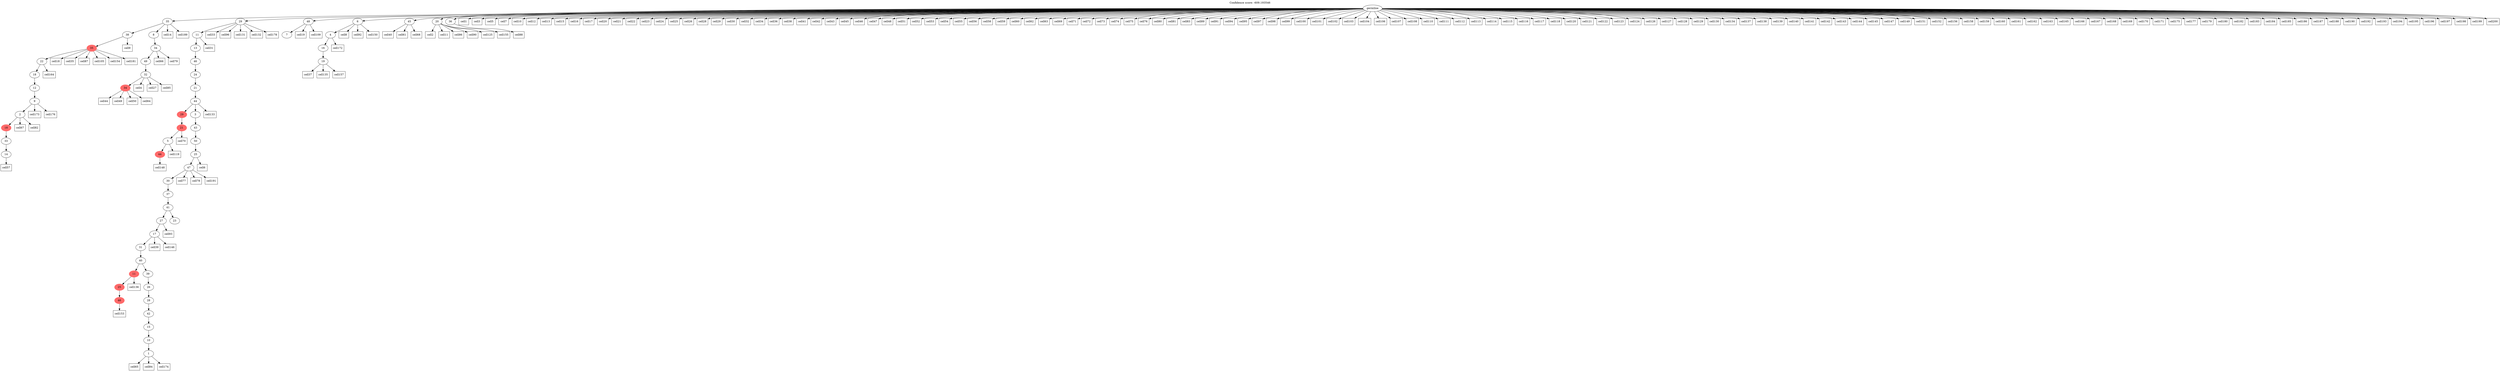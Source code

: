 digraph g {
	"58" -> "59";
	"59" [label="14"];
	"57" -> "58";
	"58" [label="33"];
	"56" -> "57";
	"57" [color=indianred1, style=filled, label="18"];
	"55" -> "56";
	"56" [label="2"];
	"54" -> "55";
	"55" [label="9"];
	"53" -> "54";
	"54" [label="12"];
	"52" -> "53";
	"53" [label="18"];
	"51" -> "52";
	"52" [label="22"];
	"50" -> "51";
	"51" [color=indianred1, style=filled, label="35"];
	"48" -> "49";
	"49" [color=indianred1, style=filled, label="34"];
	"47" -> "48";
	"48" [label="32"];
	"46" -> "47";
	"47" [label="49"];
	"45" -> "46";
	"46" [label="34"];
	"44" -> "45";
	"45" [label="8"];
	"44" -> "50";
	"50" [label="38"];
	"42" -> "43";
	"43" [color=indianred1, style=filled, label="44"];
	"41" -> "42";
	"42" [label="5"];
	"40" -> "41";
	"41" [color=indianred1, style=filled, label="21"];
	"37" -> "38";
	"38" [color=indianred1, style=filled, label="46"];
	"36" -> "37";
	"37" [color=indianred1, style=filled, label="25"];
	"34" -> "35";
	"35" [label="1"];
	"33" -> "34";
	"34" [label="10"];
	"32" -> "33";
	"33" [label="15"];
	"31" -> "32";
	"32" [label="42"];
	"30" -> "31";
	"31" [label="28"];
	"29" -> "30";
	"30" [label="26"];
	"28" -> "29";
	"29" [label="39"];
	"28" -> "36";
	"36" [color=indianred1, style=filled, label="11"];
	"27" -> "28";
	"28" [label="40"];
	"26" -> "27";
	"27" [label="31"];
	"25" -> "26";
	"26" [label="17"];
	"24" -> "25";
	"25" [label="27"];
	"24" -> "39";
	"39" [label="23"];
	"23" -> "24";
	"24" [label="41"];
	"22" -> "23";
	"23" [label="37"];
	"21" -> "22";
	"22" [label="30"];
	"20" -> "21";
	"21" [label="47"];
	"19" -> "20";
	"20" [label="25"];
	"18" -> "19";
	"19" [label="50"];
	"17" -> "18";
	"18" [label="43"];
	"16" -> "17";
	"17" [label="3"];
	"16" -> "40";
	"40" [color=indianred1, style=filled, label="29"];
	"15" -> "16";
	"16" [label="44"];
	"14" -> "15";
	"15" [label="21"];
	"13" -> "14";
	"14" [label="24"];
	"12" -> "13";
	"13" [label="46"];
	"11" -> "12";
	"12" [label="13"];
	"10" -> "11";
	"11" [label="11"];
	"5" -> "6";
	"6" [label="7"];
	"3" -> "4";
	"4" [label="19"];
	"2" -> "3";
	"3" [label="16"];
	"1" -> "2";
	"2" [label="4"];
	"0" -> "1";
	"1" [label="6"];
	"0" -> "5";
	"5" [label="48"];
	"0" -> "7";
	"7" [label="45"];
	"0" -> "8";
	"8" [label="20"];
	"0" -> "9";
	"9" [label="36"];
	"0" -> "10";
	"10" [label="29"];
	"0" -> "44";
	"44" [label="35"];
	"0" [label="germline"];
	"0" -> "cell1";
	"cell1" [shape=box];
	"8" -> "cell2";
	"cell2" [shape=box];
	"0" -> "cell3";
	"cell3" [shape=box];
	"48" -> "cell4";
	"cell4" [shape=box];
	"0" -> "cell5";
	"cell5" [shape=box];
	"20" -> "cell6";
	"cell6" [shape=box];
	"0" -> "cell7";
	"cell7" [shape=box];
	"1" -> "cell8";
	"cell8" [shape=box];
	"50" -> "cell9";
	"cell9" [shape=box];
	"0" -> "cell10";
	"cell10" [shape=box];
	"8" -> "cell11";
	"cell11" [shape=box];
	"0" -> "cell12";
	"cell12" [shape=box];
	"0" -> "cell13";
	"cell13" [shape=box];
	"44" -> "cell14";
	"cell14" [shape=box];
	"0" -> "cell15";
	"cell15" [shape=box];
	"0" -> "cell16";
	"cell16" [shape=box];
	"0" -> "cell17";
	"cell17" [shape=box];
	"51" -> "cell18";
	"cell18" [shape=box];
	"5" -> "cell19";
	"cell19" [shape=box];
	"0" -> "cell20";
	"cell20" [shape=box];
	"0" -> "cell21";
	"cell21" [shape=box];
	"0" -> "cell22";
	"cell22" [shape=box];
	"0" -> "cell23";
	"cell23" [shape=box];
	"0" -> "cell24";
	"cell24" [shape=box];
	"0" -> "cell25";
	"cell25" [shape=box];
	"0" -> "cell26";
	"cell26" [shape=box];
	"48" -> "cell27";
	"cell27" [shape=box];
	"0" -> "cell28";
	"cell28" [shape=box];
	"0" -> "cell29";
	"cell29" [shape=box];
	"0" -> "cell30";
	"cell30" [shape=box];
	"11" -> "cell31";
	"cell31" [shape=box];
	"0" -> "cell32";
	"cell32" [shape=box];
	"10" -> "cell33";
	"cell33" [shape=box];
	"0" -> "cell34";
	"cell34" [shape=box];
	"51" -> "cell35";
	"cell35" [shape=box];
	"0" -> "cell36";
	"cell36" [shape=box];
	"4" -> "cell37";
	"cell37" [shape=box];
	"0" -> "cell38";
	"cell38" [shape=box];
	"26" -> "cell39";
	"cell39" [shape=box];
	"7" -> "cell40";
	"cell40" [shape=box];
	"0" -> "cell41";
	"cell41" [shape=box];
	"0" -> "cell42";
	"cell42" [shape=box];
	"0" -> "cell43";
	"cell43" [shape=box];
	"49" -> "cell44";
	"cell44" [shape=box];
	"0" -> "cell45";
	"cell45" [shape=box];
	"0" -> "cell46";
	"cell46" [shape=box];
	"0" -> "cell47";
	"cell47" [shape=box];
	"0" -> "cell48";
	"cell48" [shape=box];
	"49" -> "cell49";
	"cell49" [shape=box];
	"49" -> "cell50";
	"cell50" [shape=box];
	"0" -> "cell51";
	"cell51" [shape=box];
	"0" -> "cell52";
	"cell52" [shape=box];
	"0" -> "cell53";
	"cell53" [shape=box];
	"0" -> "cell54";
	"cell54" [shape=box];
	"0" -> "cell55";
	"cell55" [shape=box];
	"0" -> "cell56";
	"cell56" [shape=box];
	"59" -> "cell57";
	"cell57" [shape=box];
	"0" -> "cell58";
	"cell58" [shape=box];
	"0" -> "cell59";
	"cell59" [shape=box];
	"0" -> "cell60";
	"cell60" [shape=box];
	"7" -> "cell61";
	"cell61" [shape=box];
	"0" -> "cell62";
	"cell62" [shape=box];
	"0" -> "cell63";
	"cell63" [shape=box];
	"49" -> "cell64";
	"cell64" [shape=box];
	"35" -> "cell65";
	"cell65" [shape=box];
	"46" -> "cell66";
	"cell66" [shape=box];
	"56" -> "cell67";
	"cell67" [shape=box];
	"7" -> "cell68";
	"cell68" [shape=box];
	"0" -> "cell69";
	"cell69" [shape=box];
	"41" -> "cell70";
	"cell70" [shape=box];
	"0" -> "cell71";
	"cell71" [shape=box];
	"0" -> "cell72";
	"cell72" [shape=box];
	"0" -> "cell73";
	"cell73" [shape=box];
	"0" -> "cell74";
	"cell74" [shape=box];
	"0" -> "cell75";
	"cell75" [shape=box];
	"0" -> "cell76";
	"cell76" [shape=box];
	"21" -> "cell77";
	"cell77" [shape=box];
	"21" -> "cell78";
	"cell78" [shape=box];
	"46" -> "cell79";
	"cell79" [shape=box];
	"0" -> "cell80";
	"cell80" [shape=box];
	"0" -> "cell81";
	"cell81" [shape=box];
	"56" -> "cell82";
	"cell82" [shape=box];
	"0" -> "cell83";
	"cell83" [shape=box];
	"35" -> "cell84";
	"cell84" [shape=box];
	"48" -> "cell85";
	"cell85" [shape=box];
	"8" -> "cell86";
	"cell86" [shape=box];
	"51" -> "cell87";
	"cell87" [shape=box];
	"9" -> "cell88";
	"cell88" [shape=box];
	"0" -> "cell89";
	"cell89" [shape=box];
	"8" -> "cell90";
	"cell90" [shape=box];
	"0" -> "cell91";
	"cell91" [shape=box];
	"1" -> "cell92";
	"cell92" [shape=box];
	"25" -> "cell93";
	"cell93" [shape=box];
	"0" -> "cell94";
	"cell94" [shape=box];
	"0" -> "cell95";
	"cell95" [shape=box];
	"10" -> "cell96";
	"cell96" [shape=box];
	"0" -> "cell97";
	"cell97" [shape=box];
	"0" -> "cell98";
	"cell98" [shape=box];
	"0" -> "cell99";
	"cell99" [shape=box];
	"0" -> "cell100";
	"cell100" [shape=box];
	"0" -> "cell101";
	"cell101" [shape=box];
	"0" -> "cell102";
	"cell102" [shape=box];
	"0" -> "cell103";
	"cell103" [shape=box];
	"0" -> "cell104";
	"cell104" [shape=box];
	"51" -> "cell105";
	"cell105" [shape=box];
	"0" -> "cell106";
	"cell106" [shape=box];
	"0" -> "cell107";
	"cell107" [shape=box];
	"0" -> "cell108";
	"cell108" [shape=box];
	"5" -> "cell109";
	"cell109" [shape=box];
	"0" -> "cell110";
	"cell110" [shape=box];
	"0" -> "cell111";
	"cell111" [shape=box];
	"0" -> "cell112";
	"cell112" [shape=box];
	"0" -> "cell113";
	"cell113" [shape=box];
	"0" -> "cell114";
	"cell114" [shape=box];
	"0" -> "cell115";
	"cell115" [shape=box];
	"0" -> "cell116";
	"cell116" [shape=box];
	"0" -> "cell117";
	"cell117" [shape=box];
	"0" -> "cell118";
	"cell118" [shape=box];
	"42" -> "cell119";
	"cell119" [shape=box];
	"0" -> "cell120";
	"cell120" [shape=box];
	"0" -> "cell121";
	"cell121" [shape=box];
	"0" -> "cell122";
	"cell122" [shape=box];
	"0" -> "cell123";
	"cell123" [shape=box];
	"0" -> "cell124";
	"cell124" [shape=box];
	"8" -> "cell125";
	"cell125" [shape=box];
	"0" -> "cell126";
	"cell126" [shape=box];
	"0" -> "cell127";
	"cell127" [shape=box];
	"0" -> "cell128";
	"cell128" [shape=box];
	"0" -> "cell129";
	"cell129" [shape=box];
	"0" -> "cell130";
	"cell130" [shape=box];
	"10" -> "cell131";
	"cell131" [shape=box];
	"10" -> "cell132";
	"cell132" [shape=box];
	"16" -> "cell133";
	"cell133" [shape=box];
	"0" -> "cell134";
	"cell134" [shape=box];
	"4" -> "cell135";
	"cell135" [shape=box];
	"36" -> "cell136";
	"cell136" [shape=box];
	"0" -> "cell137";
	"cell137" [shape=box];
	"0" -> "cell138";
	"cell138" [shape=box];
	"0" -> "cell139";
	"cell139" [shape=box];
	"0" -> "cell140";
	"cell140" [shape=box];
	"0" -> "cell141";
	"cell141" [shape=box];
	"0" -> "cell142";
	"cell142" [shape=box];
	"0" -> "cell143";
	"cell143" [shape=box];
	"0" -> "cell144";
	"cell144" [shape=box];
	"0" -> "cell145";
	"cell145" [shape=box];
	"26" -> "cell146";
	"cell146" [shape=box];
	"0" -> "cell147";
	"cell147" [shape=box];
	"43" -> "cell148";
	"cell148" [shape=box];
	"0" -> "cell149";
	"cell149" [shape=box];
	"1" -> "cell150";
	"cell150" [shape=box];
	"0" -> "cell151";
	"cell151" [shape=box];
	"0" -> "cell152";
	"cell152" [shape=box];
	"38" -> "cell153";
	"cell153" [shape=box];
	"51" -> "cell154";
	"cell154" [shape=box];
	"8" -> "cell155";
	"cell155" [shape=box];
	"0" -> "cell156";
	"cell156" [shape=box];
	"4" -> "cell157";
	"cell157" [shape=box];
	"0" -> "cell158";
	"cell158" [shape=box];
	"0" -> "cell159";
	"cell159" [shape=box];
	"0" -> "cell160";
	"cell160" [shape=box];
	"0" -> "cell161";
	"cell161" [shape=box];
	"0" -> "cell162";
	"cell162" [shape=box];
	"0" -> "cell163";
	"cell163" [shape=box];
	"52" -> "cell164";
	"cell164" [shape=box];
	"0" -> "cell165";
	"cell165" [shape=box];
	"0" -> "cell166";
	"cell166" [shape=box];
	"0" -> "cell167";
	"cell167" [shape=box];
	"0" -> "cell168";
	"cell168" [shape=box];
	"0" -> "cell169";
	"cell169" [shape=box];
	"0" -> "cell170";
	"cell170" [shape=box];
	"0" -> "cell171";
	"cell171" [shape=box];
	"2" -> "cell172";
	"cell172" [shape=box];
	"55" -> "cell173";
	"cell173" [shape=box];
	"35" -> "cell174";
	"cell174" [shape=box];
	"0" -> "cell175";
	"cell175" [shape=box];
	"55" -> "cell176";
	"cell176" [shape=box];
	"0" -> "cell177";
	"cell177" [shape=box];
	"10" -> "cell178";
	"cell178" [shape=box];
	"0" -> "cell179";
	"cell179" [shape=box];
	"0" -> "cell180";
	"cell180" [shape=box];
	"51" -> "cell181";
	"cell181" [shape=box];
	"0" -> "cell182";
	"cell182" [shape=box];
	"0" -> "cell183";
	"cell183" [shape=box];
	"0" -> "cell184";
	"cell184" [shape=box];
	"0" -> "cell185";
	"cell185" [shape=box];
	"0" -> "cell186";
	"cell186" [shape=box];
	"0" -> "cell187";
	"cell187" [shape=box];
	"0" -> "cell188";
	"cell188" [shape=box];
	"44" -> "cell189";
	"cell189" [shape=box];
	"0" -> "cell190";
	"cell190" [shape=box];
	"21" -> "cell191";
	"cell191" [shape=box];
	"0" -> "cell192";
	"cell192" [shape=box];
	"0" -> "cell193";
	"cell193" [shape=box];
	"0" -> "cell194";
	"cell194" [shape=box];
	"0" -> "cell195";
	"cell195" [shape=box];
	"0" -> "cell196";
	"cell196" [shape=box];
	"0" -> "cell197";
	"cell197" [shape=box];
	"0" -> "cell198";
	"cell198" [shape=box];
	"0" -> "cell199";
	"cell199" [shape=box];
	"0" -> "cell200";
	"cell200" [shape=box];
	labelloc="t";
	label="Confidence score: -609.193546";
}
